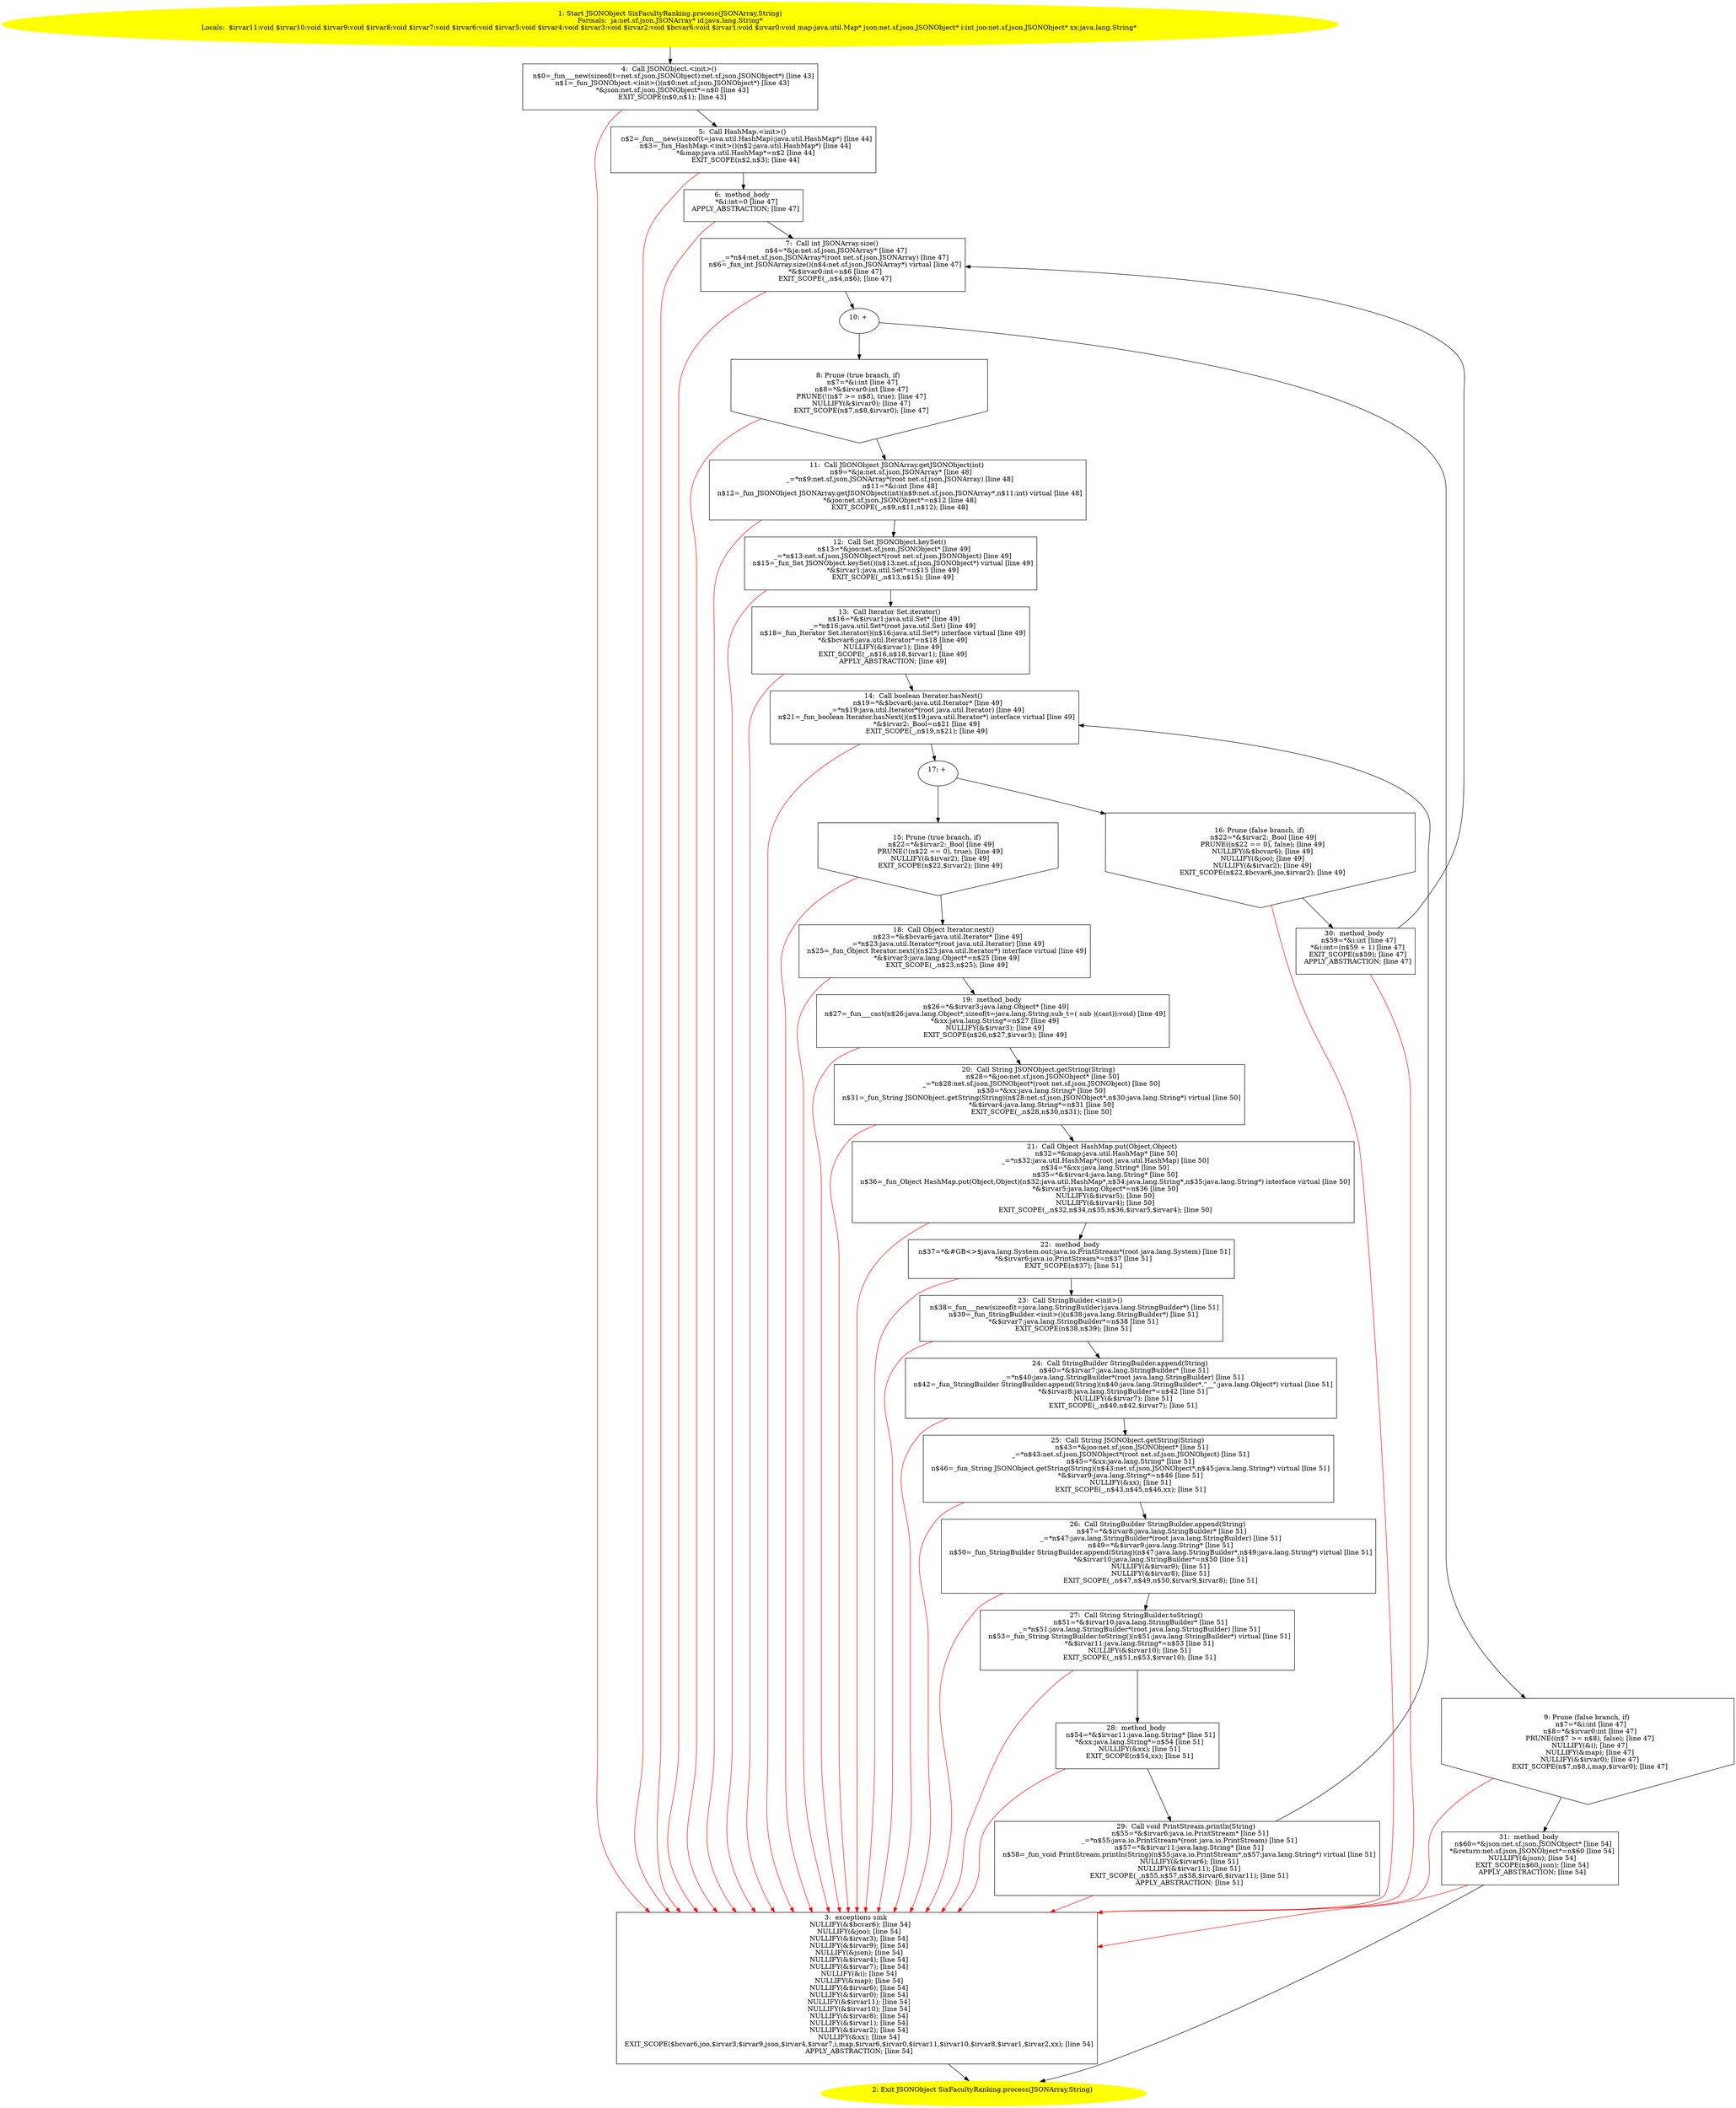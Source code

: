 /* @generated */
digraph cfg {
"com.dulishuo.usnews.SixFacultyRanking.process(net.sf.json.JSONArray,java.lang.String):net.sf.json.JS.dee450fa5c15c862d49d9750133ab8be_1" [label="1: Start JSONObject SixFacultyRanking.process(JSONArray,String)\nFormals:  ja:net.sf.json.JSONArray* id:java.lang.String*\nLocals:  $irvar11:void $irvar10:void $irvar9:void $irvar8:void $irvar7:void $irvar6:void $irvar5:void $irvar4:void $irvar3:void $irvar2:void $bcvar6:void $irvar1:void $irvar0:void map:java.util.Map* json:net.sf.json.JSONObject* i:int joo:net.sf.json.JSONObject* xx:java.lang.String* \n  " color=yellow style=filled]
	

	 "com.dulishuo.usnews.SixFacultyRanking.process(net.sf.json.JSONArray,java.lang.String):net.sf.json.JS.dee450fa5c15c862d49d9750133ab8be_1" -> "com.dulishuo.usnews.SixFacultyRanking.process(net.sf.json.JSONArray,java.lang.String):net.sf.json.JS.dee450fa5c15c862d49d9750133ab8be_4" ;
"com.dulishuo.usnews.SixFacultyRanking.process(net.sf.json.JSONArray,java.lang.String):net.sf.json.JS.dee450fa5c15c862d49d9750133ab8be_2" [label="2: Exit JSONObject SixFacultyRanking.process(JSONArray,String) \n  " color=yellow style=filled]
	

"com.dulishuo.usnews.SixFacultyRanking.process(net.sf.json.JSONArray,java.lang.String):net.sf.json.JS.dee450fa5c15c862d49d9750133ab8be_3" [label="3:  exceptions sink \n   NULLIFY(&$bcvar6); [line 54]\n  NULLIFY(&joo); [line 54]\n  NULLIFY(&$irvar3); [line 54]\n  NULLIFY(&$irvar9); [line 54]\n  NULLIFY(&json); [line 54]\n  NULLIFY(&$irvar4); [line 54]\n  NULLIFY(&$irvar7); [line 54]\n  NULLIFY(&i); [line 54]\n  NULLIFY(&map); [line 54]\n  NULLIFY(&$irvar6); [line 54]\n  NULLIFY(&$irvar0); [line 54]\n  NULLIFY(&$irvar11); [line 54]\n  NULLIFY(&$irvar10); [line 54]\n  NULLIFY(&$irvar8); [line 54]\n  NULLIFY(&$irvar1); [line 54]\n  NULLIFY(&$irvar2); [line 54]\n  NULLIFY(&xx); [line 54]\n  EXIT_SCOPE($bcvar6,joo,$irvar3,$irvar9,json,$irvar4,$irvar7,i,map,$irvar6,$irvar0,$irvar11,$irvar10,$irvar8,$irvar1,$irvar2,xx); [line 54]\n  APPLY_ABSTRACTION; [line 54]\n " shape="box"]
	

	 "com.dulishuo.usnews.SixFacultyRanking.process(net.sf.json.JSONArray,java.lang.String):net.sf.json.JS.dee450fa5c15c862d49d9750133ab8be_3" -> "com.dulishuo.usnews.SixFacultyRanking.process(net.sf.json.JSONArray,java.lang.String):net.sf.json.JS.dee450fa5c15c862d49d9750133ab8be_2" ;
"com.dulishuo.usnews.SixFacultyRanking.process(net.sf.json.JSONArray,java.lang.String):net.sf.json.JS.dee450fa5c15c862d49d9750133ab8be_4" [label="4:  Call JSONObject.<init>() \n   n$0=_fun___new(sizeof(t=net.sf.json.JSONObject):net.sf.json.JSONObject*) [line 43]\n  n$1=_fun_JSONObject.<init>()(n$0:net.sf.json.JSONObject*) [line 43]\n  *&json:net.sf.json.JSONObject*=n$0 [line 43]\n  EXIT_SCOPE(n$0,n$1); [line 43]\n " shape="box"]
	

	 "com.dulishuo.usnews.SixFacultyRanking.process(net.sf.json.JSONArray,java.lang.String):net.sf.json.JS.dee450fa5c15c862d49d9750133ab8be_4" -> "com.dulishuo.usnews.SixFacultyRanking.process(net.sf.json.JSONArray,java.lang.String):net.sf.json.JS.dee450fa5c15c862d49d9750133ab8be_5" ;
	 "com.dulishuo.usnews.SixFacultyRanking.process(net.sf.json.JSONArray,java.lang.String):net.sf.json.JS.dee450fa5c15c862d49d9750133ab8be_4" -> "com.dulishuo.usnews.SixFacultyRanking.process(net.sf.json.JSONArray,java.lang.String):net.sf.json.JS.dee450fa5c15c862d49d9750133ab8be_3" [color="red" ];
"com.dulishuo.usnews.SixFacultyRanking.process(net.sf.json.JSONArray,java.lang.String):net.sf.json.JS.dee450fa5c15c862d49d9750133ab8be_5" [label="5:  Call HashMap.<init>() \n   n$2=_fun___new(sizeof(t=java.util.HashMap):java.util.HashMap*) [line 44]\n  n$3=_fun_HashMap.<init>()(n$2:java.util.HashMap*) [line 44]\n  *&map:java.util.HashMap*=n$2 [line 44]\n  EXIT_SCOPE(n$2,n$3); [line 44]\n " shape="box"]
	

	 "com.dulishuo.usnews.SixFacultyRanking.process(net.sf.json.JSONArray,java.lang.String):net.sf.json.JS.dee450fa5c15c862d49d9750133ab8be_5" -> "com.dulishuo.usnews.SixFacultyRanking.process(net.sf.json.JSONArray,java.lang.String):net.sf.json.JS.dee450fa5c15c862d49d9750133ab8be_6" ;
	 "com.dulishuo.usnews.SixFacultyRanking.process(net.sf.json.JSONArray,java.lang.String):net.sf.json.JS.dee450fa5c15c862d49d9750133ab8be_5" -> "com.dulishuo.usnews.SixFacultyRanking.process(net.sf.json.JSONArray,java.lang.String):net.sf.json.JS.dee450fa5c15c862d49d9750133ab8be_3" [color="red" ];
"com.dulishuo.usnews.SixFacultyRanking.process(net.sf.json.JSONArray,java.lang.String):net.sf.json.JS.dee450fa5c15c862d49d9750133ab8be_6" [label="6:  method_body \n   *&i:int=0 [line 47]\n  APPLY_ABSTRACTION; [line 47]\n " shape="box"]
	

	 "com.dulishuo.usnews.SixFacultyRanking.process(net.sf.json.JSONArray,java.lang.String):net.sf.json.JS.dee450fa5c15c862d49d9750133ab8be_6" -> "com.dulishuo.usnews.SixFacultyRanking.process(net.sf.json.JSONArray,java.lang.String):net.sf.json.JS.dee450fa5c15c862d49d9750133ab8be_7" ;
	 "com.dulishuo.usnews.SixFacultyRanking.process(net.sf.json.JSONArray,java.lang.String):net.sf.json.JS.dee450fa5c15c862d49d9750133ab8be_6" -> "com.dulishuo.usnews.SixFacultyRanking.process(net.sf.json.JSONArray,java.lang.String):net.sf.json.JS.dee450fa5c15c862d49d9750133ab8be_3" [color="red" ];
"com.dulishuo.usnews.SixFacultyRanking.process(net.sf.json.JSONArray,java.lang.String):net.sf.json.JS.dee450fa5c15c862d49d9750133ab8be_7" [label="7:  Call int JSONArray.size() \n   n$4=*&ja:net.sf.json.JSONArray* [line 47]\n  _=*n$4:net.sf.json.JSONArray*(root net.sf.json.JSONArray) [line 47]\n  n$6=_fun_int JSONArray.size()(n$4:net.sf.json.JSONArray*) virtual [line 47]\n  *&$irvar0:int=n$6 [line 47]\n  EXIT_SCOPE(_,n$4,n$6); [line 47]\n " shape="box"]
	

	 "com.dulishuo.usnews.SixFacultyRanking.process(net.sf.json.JSONArray,java.lang.String):net.sf.json.JS.dee450fa5c15c862d49d9750133ab8be_7" -> "com.dulishuo.usnews.SixFacultyRanking.process(net.sf.json.JSONArray,java.lang.String):net.sf.json.JS.dee450fa5c15c862d49d9750133ab8be_10" ;
	 "com.dulishuo.usnews.SixFacultyRanking.process(net.sf.json.JSONArray,java.lang.String):net.sf.json.JS.dee450fa5c15c862d49d9750133ab8be_7" -> "com.dulishuo.usnews.SixFacultyRanking.process(net.sf.json.JSONArray,java.lang.String):net.sf.json.JS.dee450fa5c15c862d49d9750133ab8be_3" [color="red" ];
"com.dulishuo.usnews.SixFacultyRanking.process(net.sf.json.JSONArray,java.lang.String):net.sf.json.JS.dee450fa5c15c862d49d9750133ab8be_8" [label="8: Prune (true branch, if) \n   n$7=*&i:int [line 47]\n  n$8=*&$irvar0:int [line 47]\n  PRUNE(!(n$7 >= n$8), true); [line 47]\n  NULLIFY(&$irvar0); [line 47]\n  EXIT_SCOPE(n$7,n$8,$irvar0); [line 47]\n " shape="invhouse"]
	

	 "com.dulishuo.usnews.SixFacultyRanking.process(net.sf.json.JSONArray,java.lang.String):net.sf.json.JS.dee450fa5c15c862d49d9750133ab8be_8" -> "com.dulishuo.usnews.SixFacultyRanking.process(net.sf.json.JSONArray,java.lang.String):net.sf.json.JS.dee450fa5c15c862d49d9750133ab8be_11" ;
	 "com.dulishuo.usnews.SixFacultyRanking.process(net.sf.json.JSONArray,java.lang.String):net.sf.json.JS.dee450fa5c15c862d49d9750133ab8be_8" -> "com.dulishuo.usnews.SixFacultyRanking.process(net.sf.json.JSONArray,java.lang.String):net.sf.json.JS.dee450fa5c15c862d49d9750133ab8be_3" [color="red" ];
"com.dulishuo.usnews.SixFacultyRanking.process(net.sf.json.JSONArray,java.lang.String):net.sf.json.JS.dee450fa5c15c862d49d9750133ab8be_9" [label="9: Prune (false branch, if) \n   n$7=*&i:int [line 47]\n  n$8=*&$irvar0:int [line 47]\n  PRUNE((n$7 >= n$8), false); [line 47]\n  NULLIFY(&i); [line 47]\n  NULLIFY(&map); [line 47]\n  NULLIFY(&$irvar0); [line 47]\n  EXIT_SCOPE(n$7,n$8,i,map,$irvar0); [line 47]\n " shape="invhouse"]
	

	 "com.dulishuo.usnews.SixFacultyRanking.process(net.sf.json.JSONArray,java.lang.String):net.sf.json.JS.dee450fa5c15c862d49d9750133ab8be_9" -> "com.dulishuo.usnews.SixFacultyRanking.process(net.sf.json.JSONArray,java.lang.String):net.sf.json.JS.dee450fa5c15c862d49d9750133ab8be_31" ;
	 "com.dulishuo.usnews.SixFacultyRanking.process(net.sf.json.JSONArray,java.lang.String):net.sf.json.JS.dee450fa5c15c862d49d9750133ab8be_9" -> "com.dulishuo.usnews.SixFacultyRanking.process(net.sf.json.JSONArray,java.lang.String):net.sf.json.JS.dee450fa5c15c862d49d9750133ab8be_3" [color="red" ];
"com.dulishuo.usnews.SixFacultyRanking.process(net.sf.json.JSONArray,java.lang.String):net.sf.json.JS.dee450fa5c15c862d49d9750133ab8be_10" [label="10: + \n  " ]
	

	 "com.dulishuo.usnews.SixFacultyRanking.process(net.sf.json.JSONArray,java.lang.String):net.sf.json.JS.dee450fa5c15c862d49d9750133ab8be_10" -> "com.dulishuo.usnews.SixFacultyRanking.process(net.sf.json.JSONArray,java.lang.String):net.sf.json.JS.dee450fa5c15c862d49d9750133ab8be_8" ;
	 "com.dulishuo.usnews.SixFacultyRanking.process(net.sf.json.JSONArray,java.lang.String):net.sf.json.JS.dee450fa5c15c862d49d9750133ab8be_10" -> "com.dulishuo.usnews.SixFacultyRanking.process(net.sf.json.JSONArray,java.lang.String):net.sf.json.JS.dee450fa5c15c862d49d9750133ab8be_9" ;
"com.dulishuo.usnews.SixFacultyRanking.process(net.sf.json.JSONArray,java.lang.String):net.sf.json.JS.dee450fa5c15c862d49d9750133ab8be_11" [label="11:  Call JSONObject JSONArray.getJSONObject(int) \n   n$9=*&ja:net.sf.json.JSONArray* [line 48]\n  _=*n$9:net.sf.json.JSONArray*(root net.sf.json.JSONArray) [line 48]\n  n$11=*&i:int [line 48]\n  n$12=_fun_JSONObject JSONArray.getJSONObject(int)(n$9:net.sf.json.JSONArray*,n$11:int) virtual [line 48]\n  *&joo:net.sf.json.JSONObject*=n$12 [line 48]\n  EXIT_SCOPE(_,n$9,n$11,n$12); [line 48]\n " shape="box"]
	

	 "com.dulishuo.usnews.SixFacultyRanking.process(net.sf.json.JSONArray,java.lang.String):net.sf.json.JS.dee450fa5c15c862d49d9750133ab8be_11" -> "com.dulishuo.usnews.SixFacultyRanking.process(net.sf.json.JSONArray,java.lang.String):net.sf.json.JS.dee450fa5c15c862d49d9750133ab8be_12" ;
	 "com.dulishuo.usnews.SixFacultyRanking.process(net.sf.json.JSONArray,java.lang.String):net.sf.json.JS.dee450fa5c15c862d49d9750133ab8be_11" -> "com.dulishuo.usnews.SixFacultyRanking.process(net.sf.json.JSONArray,java.lang.String):net.sf.json.JS.dee450fa5c15c862d49d9750133ab8be_3" [color="red" ];
"com.dulishuo.usnews.SixFacultyRanking.process(net.sf.json.JSONArray,java.lang.String):net.sf.json.JS.dee450fa5c15c862d49d9750133ab8be_12" [label="12:  Call Set JSONObject.keySet() \n   n$13=*&joo:net.sf.json.JSONObject* [line 49]\n  _=*n$13:net.sf.json.JSONObject*(root net.sf.json.JSONObject) [line 49]\n  n$15=_fun_Set JSONObject.keySet()(n$13:net.sf.json.JSONObject*) virtual [line 49]\n  *&$irvar1:java.util.Set*=n$15 [line 49]\n  EXIT_SCOPE(_,n$13,n$15); [line 49]\n " shape="box"]
	

	 "com.dulishuo.usnews.SixFacultyRanking.process(net.sf.json.JSONArray,java.lang.String):net.sf.json.JS.dee450fa5c15c862d49d9750133ab8be_12" -> "com.dulishuo.usnews.SixFacultyRanking.process(net.sf.json.JSONArray,java.lang.String):net.sf.json.JS.dee450fa5c15c862d49d9750133ab8be_13" ;
	 "com.dulishuo.usnews.SixFacultyRanking.process(net.sf.json.JSONArray,java.lang.String):net.sf.json.JS.dee450fa5c15c862d49d9750133ab8be_12" -> "com.dulishuo.usnews.SixFacultyRanking.process(net.sf.json.JSONArray,java.lang.String):net.sf.json.JS.dee450fa5c15c862d49d9750133ab8be_3" [color="red" ];
"com.dulishuo.usnews.SixFacultyRanking.process(net.sf.json.JSONArray,java.lang.String):net.sf.json.JS.dee450fa5c15c862d49d9750133ab8be_13" [label="13:  Call Iterator Set.iterator() \n   n$16=*&$irvar1:java.util.Set* [line 49]\n  _=*n$16:java.util.Set*(root java.util.Set) [line 49]\n  n$18=_fun_Iterator Set.iterator()(n$16:java.util.Set*) interface virtual [line 49]\n  *&$bcvar6:java.util.Iterator*=n$18 [line 49]\n  NULLIFY(&$irvar1); [line 49]\n  EXIT_SCOPE(_,n$16,n$18,$irvar1); [line 49]\n  APPLY_ABSTRACTION; [line 49]\n " shape="box"]
	

	 "com.dulishuo.usnews.SixFacultyRanking.process(net.sf.json.JSONArray,java.lang.String):net.sf.json.JS.dee450fa5c15c862d49d9750133ab8be_13" -> "com.dulishuo.usnews.SixFacultyRanking.process(net.sf.json.JSONArray,java.lang.String):net.sf.json.JS.dee450fa5c15c862d49d9750133ab8be_14" ;
	 "com.dulishuo.usnews.SixFacultyRanking.process(net.sf.json.JSONArray,java.lang.String):net.sf.json.JS.dee450fa5c15c862d49d9750133ab8be_13" -> "com.dulishuo.usnews.SixFacultyRanking.process(net.sf.json.JSONArray,java.lang.String):net.sf.json.JS.dee450fa5c15c862d49d9750133ab8be_3" [color="red" ];
"com.dulishuo.usnews.SixFacultyRanking.process(net.sf.json.JSONArray,java.lang.String):net.sf.json.JS.dee450fa5c15c862d49d9750133ab8be_14" [label="14:  Call boolean Iterator.hasNext() \n   n$19=*&$bcvar6:java.util.Iterator* [line 49]\n  _=*n$19:java.util.Iterator*(root java.util.Iterator) [line 49]\n  n$21=_fun_boolean Iterator.hasNext()(n$19:java.util.Iterator*) interface virtual [line 49]\n  *&$irvar2:_Bool=n$21 [line 49]\n  EXIT_SCOPE(_,n$19,n$21); [line 49]\n " shape="box"]
	

	 "com.dulishuo.usnews.SixFacultyRanking.process(net.sf.json.JSONArray,java.lang.String):net.sf.json.JS.dee450fa5c15c862d49d9750133ab8be_14" -> "com.dulishuo.usnews.SixFacultyRanking.process(net.sf.json.JSONArray,java.lang.String):net.sf.json.JS.dee450fa5c15c862d49d9750133ab8be_17" ;
	 "com.dulishuo.usnews.SixFacultyRanking.process(net.sf.json.JSONArray,java.lang.String):net.sf.json.JS.dee450fa5c15c862d49d9750133ab8be_14" -> "com.dulishuo.usnews.SixFacultyRanking.process(net.sf.json.JSONArray,java.lang.String):net.sf.json.JS.dee450fa5c15c862d49d9750133ab8be_3" [color="red" ];
"com.dulishuo.usnews.SixFacultyRanking.process(net.sf.json.JSONArray,java.lang.String):net.sf.json.JS.dee450fa5c15c862d49d9750133ab8be_15" [label="15: Prune (true branch, if) \n   n$22=*&$irvar2:_Bool [line 49]\n  PRUNE(!(n$22 == 0), true); [line 49]\n  NULLIFY(&$irvar2); [line 49]\n  EXIT_SCOPE(n$22,$irvar2); [line 49]\n " shape="invhouse"]
	

	 "com.dulishuo.usnews.SixFacultyRanking.process(net.sf.json.JSONArray,java.lang.String):net.sf.json.JS.dee450fa5c15c862d49d9750133ab8be_15" -> "com.dulishuo.usnews.SixFacultyRanking.process(net.sf.json.JSONArray,java.lang.String):net.sf.json.JS.dee450fa5c15c862d49d9750133ab8be_18" ;
	 "com.dulishuo.usnews.SixFacultyRanking.process(net.sf.json.JSONArray,java.lang.String):net.sf.json.JS.dee450fa5c15c862d49d9750133ab8be_15" -> "com.dulishuo.usnews.SixFacultyRanking.process(net.sf.json.JSONArray,java.lang.String):net.sf.json.JS.dee450fa5c15c862d49d9750133ab8be_3" [color="red" ];
"com.dulishuo.usnews.SixFacultyRanking.process(net.sf.json.JSONArray,java.lang.String):net.sf.json.JS.dee450fa5c15c862d49d9750133ab8be_16" [label="16: Prune (false branch, if) \n   n$22=*&$irvar2:_Bool [line 49]\n  PRUNE((n$22 == 0), false); [line 49]\n  NULLIFY(&$bcvar6); [line 49]\n  NULLIFY(&joo); [line 49]\n  NULLIFY(&$irvar2); [line 49]\n  EXIT_SCOPE(n$22,$bcvar6,joo,$irvar2); [line 49]\n " shape="invhouse"]
	

	 "com.dulishuo.usnews.SixFacultyRanking.process(net.sf.json.JSONArray,java.lang.String):net.sf.json.JS.dee450fa5c15c862d49d9750133ab8be_16" -> "com.dulishuo.usnews.SixFacultyRanking.process(net.sf.json.JSONArray,java.lang.String):net.sf.json.JS.dee450fa5c15c862d49d9750133ab8be_30" ;
	 "com.dulishuo.usnews.SixFacultyRanking.process(net.sf.json.JSONArray,java.lang.String):net.sf.json.JS.dee450fa5c15c862d49d9750133ab8be_16" -> "com.dulishuo.usnews.SixFacultyRanking.process(net.sf.json.JSONArray,java.lang.String):net.sf.json.JS.dee450fa5c15c862d49d9750133ab8be_3" [color="red" ];
"com.dulishuo.usnews.SixFacultyRanking.process(net.sf.json.JSONArray,java.lang.String):net.sf.json.JS.dee450fa5c15c862d49d9750133ab8be_17" [label="17: + \n  " ]
	

	 "com.dulishuo.usnews.SixFacultyRanking.process(net.sf.json.JSONArray,java.lang.String):net.sf.json.JS.dee450fa5c15c862d49d9750133ab8be_17" -> "com.dulishuo.usnews.SixFacultyRanking.process(net.sf.json.JSONArray,java.lang.String):net.sf.json.JS.dee450fa5c15c862d49d9750133ab8be_15" ;
	 "com.dulishuo.usnews.SixFacultyRanking.process(net.sf.json.JSONArray,java.lang.String):net.sf.json.JS.dee450fa5c15c862d49d9750133ab8be_17" -> "com.dulishuo.usnews.SixFacultyRanking.process(net.sf.json.JSONArray,java.lang.String):net.sf.json.JS.dee450fa5c15c862d49d9750133ab8be_16" ;
"com.dulishuo.usnews.SixFacultyRanking.process(net.sf.json.JSONArray,java.lang.String):net.sf.json.JS.dee450fa5c15c862d49d9750133ab8be_18" [label="18:  Call Object Iterator.next() \n   n$23=*&$bcvar6:java.util.Iterator* [line 49]\n  _=*n$23:java.util.Iterator*(root java.util.Iterator) [line 49]\n  n$25=_fun_Object Iterator.next()(n$23:java.util.Iterator*) interface virtual [line 49]\n  *&$irvar3:java.lang.Object*=n$25 [line 49]\n  EXIT_SCOPE(_,n$23,n$25); [line 49]\n " shape="box"]
	

	 "com.dulishuo.usnews.SixFacultyRanking.process(net.sf.json.JSONArray,java.lang.String):net.sf.json.JS.dee450fa5c15c862d49d9750133ab8be_18" -> "com.dulishuo.usnews.SixFacultyRanking.process(net.sf.json.JSONArray,java.lang.String):net.sf.json.JS.dee450fa5c15c862d49d9750133ab8be_19" ;
	 "com.dulishuo.usnews.SixFacultyRanking.process(net.sf.json.JSONArray,java.lang.String):net.sf.json.JS.dee450fa5c15c862d49d9750133ab8be_18" -> "com.dulishuo.usnews.SixFacultyRanking.process(net.sf.json.JSONArray,java.lang.String):net.sf.json.JS.dee450fa5c15c862d49d9750133ab8be_3" [color="red" ];
"com.dulishuo.usnews.SixFacultyRanking.process(net.sf.json.JSONArray,java.lang.String):net.sf.json.JS.dee450fa5c15c862d49d9750133ab8be_19" [label="19:  method_body \n   n$26=*&$irvar3:java.lang.Object* [line 49]\n  n$27=_fun___cast(n$26:java.lang.Object*,sizeof(t=java.lang.String;sub_t=( sub )(cast)):void) [line 49]\n  *&xx:java.lang.String*=n$27 [line 49]\n  NULLIFY(&$irvar3); [line 49]\n  EXIT_SCOPE(n$26,n$27,$irvar3); [line 49]\n " shape="box"]
	

	 "com.dulishuo.usnews.SixFacultyRanking.process(net.sf.json.JSONArray,java.lang.String):net.sf.json.JS.dee450fa5c15c862d49d9750133ab8be_19" -> "com.dulishuo.usnews.SixFacultyRanking.process(net.sf.json.JSONArray,java.lang.String):net.sf.json.JS.dee450fa5c15c862d49d9750133ab8be_20" ;
	 "com.dulishuo.usnews.SixFacultyRanking.process(net.sf.json.JSONArray,java.lang.String):net.sf.json.JS.dee450fa5c15c862d49d9750133ab8be_19" -> "com.dulishuo.usnews.SixFacultyRanking.process(net.sf.json.JSONArray,java.lang.String):net.sf.json.JS.dee450fa5c15c862d49d9750133ab8be_3" [color="red" ];
"com.dulishuo.usnews.SixFacultyRanking.process(net.sf.json.JSONArray,java.lang.String):net.sf.json.JS.dee450fa5c15c862d49d9750133ab8be_20" [label="20:  Call String JSONObject.getString(String) \n   n$28=*&joo:net.sf.json.JSONObject* [line 50]\n  _=*n$28:net.sf.json.JSONObject*(root net.sf.json.JSONObject) [line 50]\n  n$30=*&xx:java.lang.String* [line 50]\n  n$31=_fun_String JSONObject.getString(String)(n$28:net.sf.json.JSONObject*,n$30:java.lang.String*) virtual [line 50]\n  *&$irvar4:java.lang.String*=n$31 [line 50]\n  EXIT_SCOPE(_,n$28,n$30,n$31); [line 50]\n " shape="box"]
	

	 "com.dulishuo.usnews.SixFacultyRanking.process(net.sf.json.JSONArray,java.lang.String):net.sf.json.JS.dee450fa5c15c862d49d9750133ab8be_20" -> "com.dulishuo.usnews.SixFacultyRanking.process(net.sf.json.JSONArray,java.lang.String):net.sf.json.JS.dee450fa5c15c862d49d9750133ab8be_21" ;
	 "com.dulishuo.usnews.SixFacultyRanking.process(net.sf.json.JSONArray,java.lang.String):net.sf.json.JS.dee450fa5c15c862d49d9750133ab8be_20" -> "com.dulishuo.usnews.SixFacultyRanking.process(net.sf.json.JSONArray,java.lang.String):net.sf.json.JS.dee450fa5c15c862d49d9750133ab8be_3" [color="red" ];
"com.dulishuo.usnews.SixFacultyRanking.process(net.sf.json.JSONArray,java.lang.String):net.sf.json.JS.dee450fa5c15c862d49d9750133ab8be_21" [label="21:  Call Object HashMap.put(Object,Object) \n   n$32=*&map:java.util.HashMap* [line 50]\n  _=*n$32:java.util.HashMap*(root java.util.HashMap) [line 50]\n  n$34=*&xx:java.lang.String* [line 50]\n  n$35=*&$irvar4:java.lang.String* [line 50]\n  n$36=_fun_Object HashMap.put(Object,Object)(n$32:java.util.HashMap*,n$34:java.lang.String*,n$35:java.lang.String*) interface virtual [line 50]\n  *&$irvar5:java.lang.Object*=n$36 [line 50]\n  NULLIFY(&$irvar5); [line 50]\n  NULLIFY(&$irvar4); [line 50]\n  EXIT_SCOPE(_,n$32,n$34,n$35,n$36,$irvar5,$irvar4); [line 50]\n " shape="box"]
	

	 "com.dulishuo.usnews.SixFacultyRanking.process(net.sf.json.JSONArray,java.lang.String):net.sf.json.JS.dee450fa5c15c862d49d9750133ab8be_21" -> "com.dulishuo.usnews.SixFacultyRanking.process(net.sf.json.JSONArray,java.lang.String):net.sf.json.JS.dee450fa5c15c862d49d9750133ab8be_22" ;
	 "com.dulishuo.usnews.SixFacultyRanking.process(net.sf.json.JSONArray,java.lang.String):net.sf.json.JS.dee450fa5c15c862d49d9750133ab8be_21" -> "com.dulishuo.usnews.SixFacultyRanking.process(net.sf.json.JSONArray,java.lang.String):net.sf.json.JS.dee450fa5c15c862d49d9750133ab8be_3" [color="red" ];
"com.dulishuo.usnews.SixFacultyRanking.process(net.sf.json.JSONArray,java.lang.String):net.sf.json.JS.dee450fa5c15c862d49d9750133ab8be_22" [label="22:  method_body \n   n$37=*&#GB<>$java.lang.System.out:java.io.PrintStream*(root java.lang.System) [line 51]\n  *&$irvar6:java.io.PrintStream*=n$37 [line 51]\n  EXIT_SCOPE(n$37); [line 51]\n " shape="box"]
	

	 "com.dulishuo.usnews.SixFacultyRanking.process(net.sf.json.JSONArray,java.lang.String):net.sf.json.JS.dee450fa5c15c862d49d9750133ab8be_22" -> "com.dulishuo.usnews.SixFacultyRanking.process(net.sf.json.JSONArray,java.lang.String):net.sf.json.JS.dee450fa5c15c862d49d9750133ab8be_23" ;
	 "com.dulishuo.usnews.SixFacultyRanking.process(net.sf.json.JSONArray,java.lang.String):net.sf.json.JS.dee450fa5c15c862d49d9750133ab8be_22" -> "com.dulishuo.usnews.SixFacultyRanking.process(net.sf.json.JSONArray,java.lang.String):net.sf.json.JS.dee450fa5c15c862d49d9750133ab8be_3" [color="red" ];
"com.dulishuo.usnews.SixFacultyRanking.process(net.sf.json.JSONArray,java.lang.String):net.sf.json.JS.dee450fa5c15c862d49d9750133ab8be_23" [label="23:  Call StringBuilder.<init>() \n   n$38=_fun___new(sizeof(t=java.lang.StringBuilder):java.lang.StringBuilder*) [line 51]\n  n$39=_fun_StringBuilder.<init>()(n$38:java.lang.StringBuilder*) [line 51]\n  *&$irvar7:java.lang.StringBuilder*=n$38 [line 51]\n  EXIT_SCOPE(n$38,n$39); [line 51]\n " shape="box"]
	

	 "com.dulishuo.usnews.SixFacultyRanking.process(net.sf.json.JSONArray,java.lang.String):net.sf.json.JS.dee450fa5c15c862d49d9750133ab8be_23" -> "com.dulishuo.usnews.SixFacultyRanking.process(net.sf.json.JSONArray,java.lang.String):net.sf.json.JS.dee450fa5c15c862d49d9750133ab8be_24" ;
	 "com.dulishuo.usnews.SixFacultyRanking.process(net.sf.json.JSONArray,java.lang.String):net.sf.json.JS.dee450fa5c15c862d49d9750133ab8be_23" -> "com.dulishuo.usnews.SixFacultyRanking.process(net.sf.json.JSONArray,java.lang.String):net.sf.json.JS.dee450fa5c15c862d49d9750133ab8be_3" [color="red" ];
"com.dulishuo.usnews.SixFacultyRanking.process(net.sf.json.JSONArray,java.lang.String):net.sf.json.JS.dee450fa5c15c862d49d9750133ab8be_24" [label="24:  Call StringBuilder StringBuilder.append(String) \n   n$40=*&$irvar7:java.lang.StringBuilder* [line 51]\n  _=*n$40:java.lang.StringBuilder*(root java.lang.StringBuilder) [line 51]\n  n$42=_fun_StringBuilder StringBuilder.append(String)(n$40:java.lang.StringBuilder*,\"__\":java.lang.Object*) virtual [line 51]\n  *&$irvar8:java.lang.StringBuilder*=n$42 [line 51]\n  NULLIFY(&$irvar7); [line 51]\n  EXIT_SCOPE(_,n$40,n$42,$irvar7); [line 51]\n " shape="box"]
	

	 "com.dulishuo.usnews.SixFacultyRanking.process(net.sf.json.JSONArray,java.lang.String):net.sf.json.JS.dee450fa5c15c862d49d9750133ab8be_24" -> "com.dulishuo.usnews.SixFacultyRanking.process(net.sf.json.JSONArray,java.lang.String):net.sf.json.JS.dee450fa5c15c862d49d9750133ab8be_25" ;
	 "com.dulishuo.usnews.SixFacultyRanking.process(net.sf.json.JSONArray,java.lang.String):net.sf.json.JS.dee450fa5c15c862d49d9750133ab8be_24" -> "com.dulishuo.usnews.SixFacultyRanking.process(net.sf.json.JSONArray,java.lang.String):net.sf.json.JS.dee450fa5c15c862d49d9750133ab8be_3" [color="red" ];
"com.dulishuo.usnews.SixFacultyRanking.process(net.sf.json.JSONArray,java.lang.String):net.sf.json.JS.dee450fa5c15c862d49d9750133ab8be_25" [label="25:  Call String JSONObject.getString(String) \n   n$43=*&joo:net.sf.json.JSONObject* [line 51]\n  _=*n$43:net.sf.json.JSONObject*(root net.sf.json.JSONObject) [line 51]\n  n$45=*&xx:java.lang.String* [line 51]\n  n$46=_fun_String JSONObject.getString(String)(n$43:net.sf.json.JSONObject*,n$45:java.lang.String*) virtual [line 51]\n  *&$irvar9:java.lang.String*=n$46 [line 51]\n  NULLIFY(&xx); [line 51]\n  EXIT_SCOPE(_,n$43,n$45,n$46,xx); [line 51]\n " shape="box"]
	

	 "com.dulishuo.usnews.SixFacultyRanking.process(net.sf.json.JSONArray,java.lang.String):net.sf.json.JS.dee450fa5c15c862d49d9750133ab8be_25" -> "com.dulishuo.usnews.SixFacultyRanking.process(net.sf.json.JSONArray,java.lang.String):net.sf.json.JS.dee450fa5c15c862d49d9750133ab8be_26" ;
	 "com.dulishuo.usnews.SixFacultyRanking.process(net.sf.json.JSONArray,java.lang.String):net.sf.json.JS.dee450fa5c15c862d49d9750133ab8be_25" -> "com.dulishuo.usnews.SixFacultyRanking.process(net.sf.json.JSONArray,java.lang.String):net.sf.json.JS.dee450fa5c15c862d49d9750133ab8be_3" [color="red" ];
"com.dulishuo.usnews.SixFacultyRanking.process(net.sf.json.JSONArray,java.lang.String):net.sf.json.JS.dee450fa5c15c862d49d9750133ab8be_26" [label="26:  Call StringBuilder StringBuilder.append(String) \n   n$47=*&$irvar8:java.lang.StringBuilder* [line 51]\n  _=*n$47:java.lang.StringBuilder*(root java.lang.StringBuilder) [line 51]\n  n$49=*&$irvar9:java.lang.String* [line 51]\n  n$50=_fun_StringBuilder StringBuilder.append(String)(n$47:java.lang.StringBuilder*,n$49:java.lang.String*) virtual [line 51]\n  *&$irvar10:java.lang.StringBuilder*=n$50 [line 51]\n  NULLIFY(&$irvar9); [line 51]\n  NULLIFY(&$irvar8); [line 51]\n  EXIT_SCOPE(_,n$47,n$49,n$50,$irvar9,$irvar8); [line 51]\n " shape="box"]
	

	 "com.dulishuo.usnews.SixFacultyRanking.process(net.sf.json.JSONArray,java.lang.String):net.sf.json.JS.dee450fa5c15c862d49d9750133ab8be_26" -> "com.dulishuo.usnews.SixFacultyRanking.process(net.sf.json.JSONArray,java.lang.String):net.sf.json.JS.dee450fa5c15c862d49d9750133ab8be_27" ;
	 "com.dulishuo.usnews.SixFacultyRanking.process(net.sf.json.JSONArray,java.lang.String):net.sf.json.JS.dee450fa5c15c862d49d9750133ab8be_26" -> "com.dulishuo.usnews.SixFacultyRanking.process(net.sf.json.JSONArray,java.lang.String):net.sf.json.JS.dee450fa5c15c862d49d9750133ab8be_3" [color="red" ];
"com.dulishuo.usnews.SixFacultyRanking.process(net.sf.json.JSONArray,java.lang.String):net.sf.json.JS.dee450fa5c15c862d49d9750133ab8be_27" [label="27:  Call String StringBuilder.toString() \n   n$51=*&$irvar10:java.lang.StringBuilder* [line 51]\n  _=*n$51:java.lang.StringBuilder*(root java.lang.StringBuilder) [line 51]\n  n$53=_fun_String StringBuilder.toString()(n$51:java.lang.StringBuilder*) virtual [line 51]\n  *&$irvar11:java.lang.String*=n$53 [line 51]\n  NULLIFY(&$irvar10); [line 51]\n  EXIT_SCOPE(_,n$51,n$53,$irvar10); [line 51]\n " shape="box"]
	

	 "com.dulishuo.usnews.SixFacultyRanking.process(net.sf.json.JSONArray,java.lang.String):net.sf.json.JS.dee450fa5c15c862d49d9750133ab8be_27" -> "com.dulishuo.usnews.SixFacultyRanking.process(net.sf.json.JSONArray,java.lang.String):net.sf.json.JS.dee450fa5c15c862d49d9750133ab8be_28" ;
	 "com.dulishuo.usnews.SixFacultyRanking.process(net.sf.json.JSONArray,java.lang.String):net.sf.json.JS.dee450fa5c15c862d49d9750133ab8be_27" -> "com.dulishuo.usnews.SixFacultyRanking.process(net.sf.json.JSONArray,java.lang.String):net.sf.json.JS.dee450fa5c15c862d49d9750133ab8be_3" [color="red" ];
"com.dulishuo.usnews.SixFacultyRanking.process(net.sf.json.JSONArray,java.lang.String):net.sf.json.JS.dee450fa5c15c862d49d9750133ab8be_28" [label="28:  method_body \n   n$54=*&$irvar11:java.lang.String* [line 51]\n  *&xx:java.lang.String*=n$54 [line 51]\n  NULLIFY(&xx); [line 51]\n  EXIT_SCOPE(n$54,xx); [line 51]\n " shape="box"]
	

	 "com.dulishuo.usnews.SixFacultyRanking.process(net.sf.json.JSONArray,java.lang.String):net.sf.json.JS.dee450fa5c15c862d49d9750133ab8be_28" -> "com.dulishuo.usnews.SixFacultyRanking.process(net.sf.json.JSONArray,java.lang.String):net.sf.json.JS.dee450fa5c15c862d49d9750133ab8be_29" ;
	 "com.dulishuo.usnews.SixFacultyRanking.process(net.sf.json.JSONArray,java.lang.String):net.sf.json.JS.dee450fa5c15c862d49d9750133ab8be_28" -> "com.dulishuo.usnews.SixFacultyRanking.process(net.sf.json.JSONArray,java.lang.String):net.sf.json.JS.dee450fa5c15c862d49d9750133ab8be_3" [color="red" ];
"com.dulishuo.usnews.SixFacultyRanking.process(net.sf.json.JSONArray,java.lang.String):net.sf.json.JS.dee450fa5c15c862d49d9750133ab8be_29" [label="29:  Call void PrintStream.println(String) \n   n$55=*&$irvar6:java.io.PrintStream* [line 51]\n  _=*n$55:java.io.PrintStream*(root java.io.PrintStream) [line 51]\n  n$57=*&$irvar11:java.lang.String* [line 51]\n  n$58=_fun_void PrintStream.println(String)(n$55:java.io.PrintStream*,n$57:java.lang.String*) virtual [line 51]\n  NULLIFY(&$irvar6); [line 51]\n  NULLIFY(&$irvar11); [line 51]\n  EXIT_SCOPE(_,n$55,n$57,n$58,$irvar6,$irvar11); [line 51]\n  APPLY_ABSTRACTION; [line 51]\n " shape="box"]
	

	 "com.dulishuo.usnews.SixFacultyRanking.process(net.sf.json.JSONArray,java.lang.String):net.sf.json.JS.dee450fa5c15c862d49d9750133ab8be_29" -> "com.dulishuo.usnews.SixFacultyRanking.process(net.sf.json.JSONArray,java.lang.String):net.sf.json.JS.dee450fa5c15c862d49d9750133ab8be_14" ;
	 "com.dulishuo.usnews.SixFacultyRanking.process(net.sf.json.JSONArray,java.lang.String):net.sf.json.JS.dee450fa5c15c862d49d9750133ab8be_29" -> "com.dulishuo.usnews.SixFacultyRanking.process(net.sf.json.JSONArray,java.lang.String):net.sf.json.JS.dee450fa5c15c862d49d9750133ab8be_3" [color="red" ];
"com.dulishuo.usnews.SixFacultyRanking.process(net.sf.json.JSONArray,java.lang.String):net.sf.json.JS.dee450fa5c15c862d49d9750133ab8be_30" [label="30:  method_body \n   n$59=*&i:int [line 47]\n  *&i:int=(n$59 + 1) [line 47]\n  EXIT_SCOPE(n$59); [line 47]\n  APPLY_ABSTRACTION; [line 47]\n " shape="box"]
	

	 "com.dulishuo.usnews.SixFacultyRanking.process(net.sf.json.JSONArray,java.lang.String):net.sf.json.JS.dee450fa5c15c862d49d9750133ab8be_30" -> "com.dulishuo.usnews.SixFacultyRanking.process(net.sf.json.JSONArray,java.lang.String):net.sf.json.JS.dee450fa5c15c862d49d9750133ab8be_7" ;
	 "com.dulishuo.usnews.SixFacultyRanking.process(net.sf.json.JSONArray,java.lang.String):net.sf.json.JS.dee450fa5c15c862d49d9750133ab8be_30" -> "com.dulishuo.usnews.SixFacultyRanking.process(net.sf.json.JSONArray,java.lang.String):net.sf.json.JS.dee450fa5c15c862d49d9750133ab8be_3" [color="red" ];
"com.dulishuo.usnews.SixFacultyRanking.process(net.sf.json.JSONArray,java.lang.String):net.sf.json.JS.dee450fa5c15c862d49d9750133ab8be_31" [label="31:  method_body \n   n$60=*&json:net.sf.json.JSONObject* [line 54]\n  *&return:net.sf.json.JSONObject*=n$60 [line 54]\n  NULLIFY(&json); [line 54]\n  EXIT_SCOPE(n$60,json); [line 54]\n  APPLY_ABSTRACTION; [line 54]\n " shape="box"]
	

	 "com.dulishuo.usnews.SixFacultyRanking.process(net.sf.json.JSONArray,java.lang.String):net.sf.json.JS.dee450fa5c15c862d49d9750133ab8be_31" -> "com.dulishuo.usnews.SixFacultyRanking.process(net.sf.json.JSONArray,java.lang.String):net.sf.json.JS.dee450fa5c15c862d49d9750133ab8be_2" ;
	 "com.dulishuo.usnews.SixFacultyRanking.process(net.sf.json.JSONArray,java.lang.String):net.sf.json.JS.dee450fa5c15c862d49d9750133ab8be_31" -> "com.dulishuo.usnews.SixFacultyRanking.process(net.sf.json.JSONArray,java.lang.String):net.sf.json.JS.dee450fa5c15c862d49d9750133ab8be_3" [color="red" ];
}
